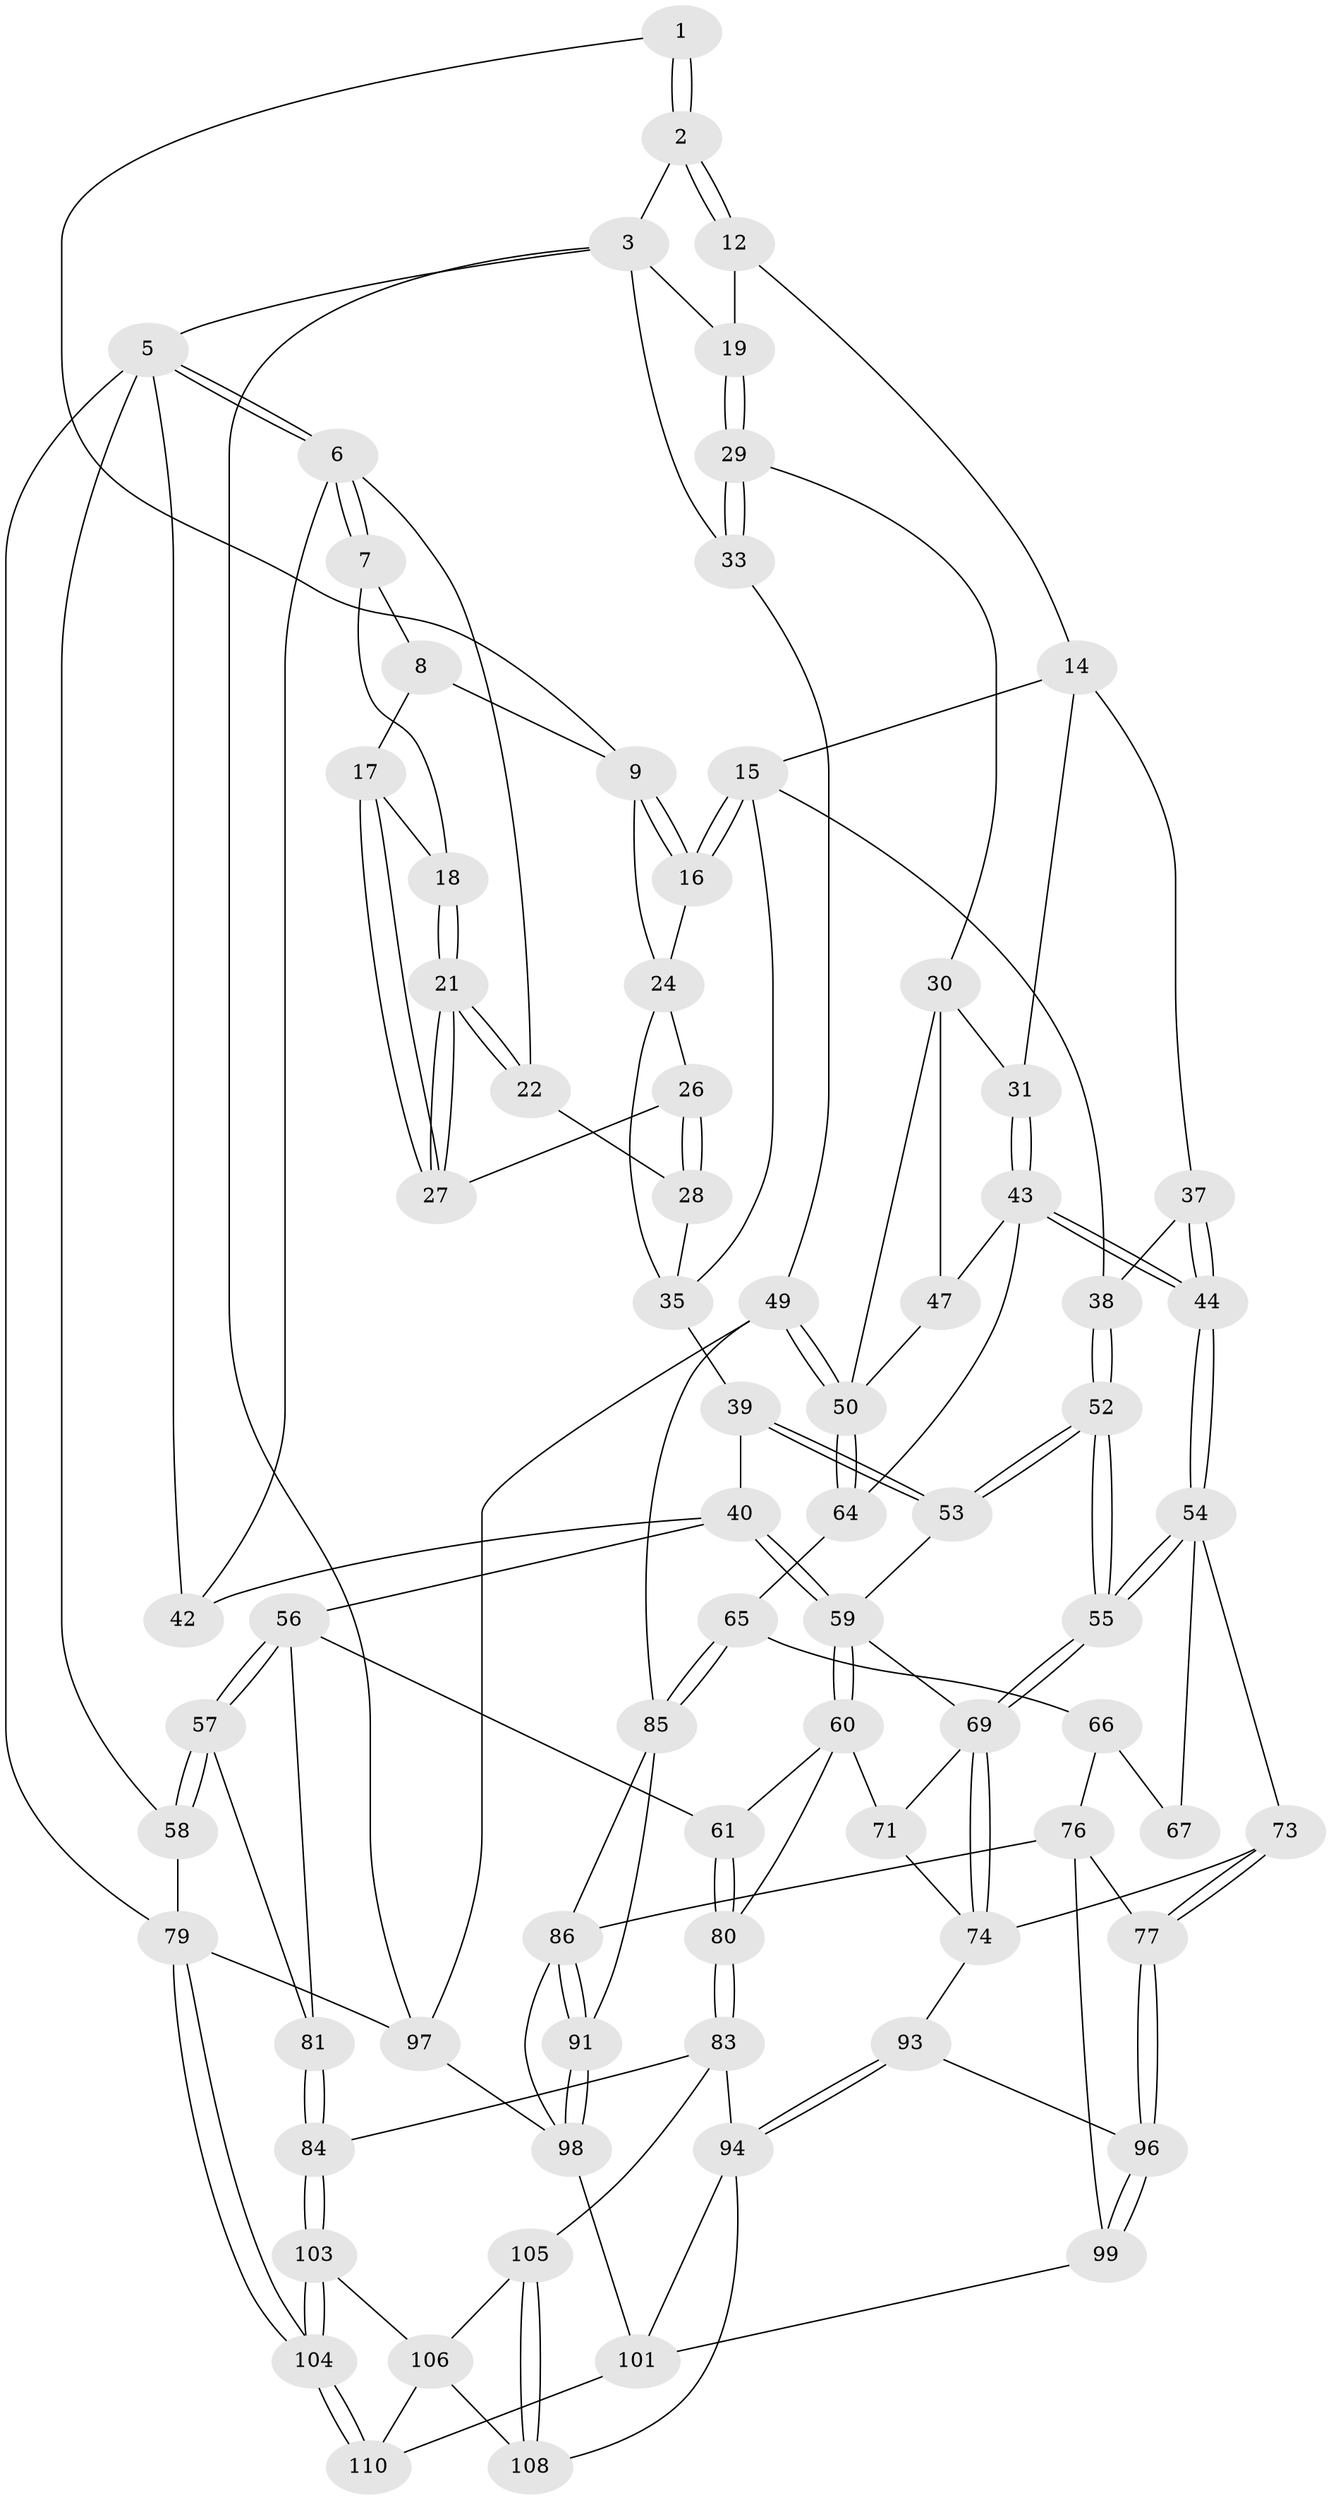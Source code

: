 // Generated by graph-tools (version 1.1) at 2025/52/02/27/25 19:52:40]
// undirected, 77 vertices, 175 edges
graph export_dot {
graph [start="1"]
  node [color=gray90,style=filled];
  1 [pos="+0.5364044973392639+0"];
  2 [pos="+0.7123081505183503+0"];
  3 [pos="+0.7690612322506047+0",super="+4"];
  5 [pos="+0+0",super="+45"];
  6 [pos="+0+0",super="+23"];
  7 [pos="+0.18877134873547344+0"];
  8 [pos="+0.40798151724435505+0",super="+11"];
  9 [pos="+0.5269981526778041+0",super="+10"];
  12 [pos="+0.7119322573512229+0",super="+13"];
  14 [pos="+0.6628968439610671+0.20088543528352396",super="+32"];
  15 [pos="+0.5879247528872005+0.2139684487772605",super="+34"];
  16 [pos="+0.5468738561179803+0.1862992577859394"];
  17 [pos="+0.34316175955104455+0.14165695180884866"];
  18 [pos="+0.2278662760293644+0.021927229355282508"];
  19 [pos="+0.9129319300118053+0.17134229847633095",super="+20"];
  21 [pos="+0.19322889684990122+0.1811011313696475"];
  22 [pos="+0.167966932766868+0.23316761907302636"];
  24 [pos="+0.47857028226008175+0.1772289413644802",super="+25"];
  26 [pos="+0.34340517523746306+0.2002063219407538"];
  27 [pos="+0.34246224974295925+0.14362079358124966"];
  28 [pos="+0.20606028003460547+0.23953568121445912"];
  29 [pos="+0.9284907278183628+0.1843792833147638"];
  30 [pos="+0.8156693005689558+0.310285688021981",super="+46"];
  31 [pos="+0.7346387981078913+0.2808488311382591"];
  33 [pos="+1+0.22018178195201307"];
  35 [pos="+0.3819744712785281+0.3282712861284976",super="+36"];
  37 [pos="+0.65572338964394+0.3570612222155834"];
  38 [pos="+0.5614478548233679+0.36887487097663935"];
  39 [pos="+0.3676644554566321+0.39389416917760506"];
  40 [pos="+0.2075221692813775+0.3824675040614688",super="+41"];
  42 [pos="+0.12857567679973006+0.284524589890592"];
  43 [pos="+0.7002750615208014+0.45863623067010323",super="+48"];
  44 [pos="+0.6988530931078066+0.4590805798356957"];
  47 [pos="+0.753564146084924+0.4518509794618634"];
  49 [pos="+1+0.49317766580822187",super="+89"];
  50 [pos="+1+0.48294224942451247",super="+51"];
  52 [pos="+0.5435856023672078+0.47970075463838713"];
  53 [pos="+0.37092988060054605+0.4024091703886492"];
  54 [pos="+0.670815061568272+0.47917186317999355",super="+68"];
  55 [pos="+0.5586271997100004+0.5042683065147394"];
  56 [pos="+0.09204546349454737+0.4948007106696823",super="+62"];
  57 [pos="+0+0.5389338683039478",super="+82"];
  58 [pos="+0+0.5275495090754204",super="+78"];
  59 [pos="+0.2604106211834431+0.5155009168746577",super="+63"];
  60 [pos="+0.21816566086493444+0.5530785526236388",super="+72"];
  61 [pos="+0.1932069954001838+0.561178276475285"];
  64 [pos="+0.839917505225196+0.5329548798995966"];
  65 [pos="+0.8015795741781554+0.5998586629182557"];
  66 [pos="+0.7809692119494767+0.603283430260405",super="+75"];
  67 [pos="+0.7107960856497403+0.5580813481421825"];
  69 [pos="+0.5361229690428005+0.5964471474262406",super="+70"];
  71 [pos="+0.37346408733443587+0.6364722908981281"];
  73 [pos="+0.5988603335575183+0.6567826608822555"];
  74 [pos="+0.5353165345046973+0.602138448393494",super="+92"];
  76 [pos="+0.6633610845770086+0.6944717220759905",super="+88"];
  77 [pos="+0.6129001697446029+0.6700304914509241"];
  79 [pos="+0+1"];
  80 [pos="+0.2970907128398274+0.6914186523760466"];
  81 [pos="+0.15127571689726851+0.7355438504969343"];
  83 [pos="+0.28262044943021614+0.7114918769715662",super="+95"];
  84 [pos="+0.15553812969996592+0.7463447060512512"];
  85 [pos="+0.8212620153265644+0.6407398798730417",super="+90"];
  86 [pos="+0.8160673619935812+0.660912553534148",super="+87"];
  91 [pos="+0.841043363469792+0.7576026983634188"];
  93 [pos="+0.4420329596477239+0.7896456579216733"];
  94 [pos="+0.441123353647342+0.7917710084311752",super="+107"];
  96 [pos="+0.5546903135710177+0.7786589768333366"];
  97 [pos="+1+1"];
  98 [pos="+0.834139066800962+0.7748892143848705",super="+100"];
  99 [pos="+0.6656851158935514+0.9298117271434917"];
  101 [pos="+0.7643174875514419+1",super="+102"];
  103 [pos="+0.11949632103952176+0.9060543927765397"];
  104 [pos="+0+1"];
  105 [pos="+0.343876041450381+0.8511786441754541"];
  106 [pos="+0.21418349212987203+0.8981481157365849",super="+109"];
  108 [pos="+0.4008497484783769+0.9592502271958502"];
  110 [pos="+0.4564148853590078+1"];
  1 -- 2;
  1 -- 2;
  1 -- 9;
  2 -- 3;
  2 -- 12;
  2 -- 12;
  3 -- 19;
  3 -- 33;
  3 -- 5;
  3 -- 97;
  5 -- 6;
  5 -- 6;
  5 -- 79;
  5 -- 42;
  5 -- 58;
  6 -- 7;
  6 -- 7;
  6 -- 42;
  6 -- 22;
  7 -- 8;
  7 -- 18;
  8 -- 17;
  8 -- 9;
  9 -- 16;
  9 -- 16;
  9 -- 24;
  12 -- 14;
  12 -- 19 [weight=2];
  14 -- 15;
  14 -- 37;
  14 -- 31;
  15 -- 16;
  15 -- 16;
  15 -- 35;
  15 -- 38;
  16 -- 24;
  17 -- 18;
  17 -- 27;
  17 -- 27;
  18 -- 21;
  18 -- 21;
  19 -- 29;
  19 -- 29;
  21 -- 22;
  21 -- 22;
  21 -- 27;
  21 -- 27;
  22 -- 28;
  24 -- 26;
  24 -- 35;
  26 -- 27;
  26 -- 28;
  26 -- 28;
  28 -- 35;
  29 -- 30;
  29 -- 33;
  29 -- 33;
  30 -- 31;
  30 -- 47;
  30 -- 50;
  31 -- 43;
  31 -- 43;
  33 -- 49;
  35 -- 39;
  37 -- 38;
  37 -- 44;
  37 -- 44;
  38 -- 52;
  38 -- 52;
  39 -- 40;
  39 -- 53;
  39 -- 53;
  40 -- 59;
  40 -- 59;
  40 -- 56;
  40 -- 42;
  43 -- 44;
  43 -- 44;
  43 -- 64;
  43 -- 47;
  44 -- 54;
  44 -- 54;
  47 -- 50;
  49 -- 50;
  49 -- 50;
  49 -- 97;
  49 -- 85;
  50 -- 64;
  50 -- 64;
  52 -- 53;
  52 -- 53;
  52 -- 55;
  52 -- 55;
  53 -- 59;
  54 -- 55;
  54 -- 55;
  54 -- 73;
  54 -- 67;
  55 -- 69;
  55 -- 69;
  56 -- 57;
  56 -- 57;
  56 -- 81;
  56 -- 61;
  57 -- 58 [weight=2];
  57 -- 58;
  57 -- 81;
  58 -- 79;
  59 -- 60;
  59 -- 60;
  59 -- 69;
  60 -- 61;
  60 -- 80;
  60 -- 71;
  61 -- 80;
  61 -- 80;
  64 -- 65;
  65 -- 66;
  65 -- 85;
  65 -- 85;
  66 -- 67 [weight=2];
  66 -- 76;
  69 -- 74;
  69 -- 74;
  69 -- 71;
  71 -- 74;
  73 -- 74;
  73 -- 77;
  73 -- 77;
  74 -- 93;
  76 -- 77;
  76 -- 99;
  76 -- 86;
  77 -- 96;
  77 -- 96;
  79 -- 104;
  79 -- 104;
  79 -- 97;
  80 -- 83;
  80 -- 83;
  81 -- 84;
  81 -- 84;
  83 -- 84;
  83 -- 105;
  83 -- 94;
  84 -- 103;
  84 -- 103;
  85 -- 86;
  85 -- 91;
  86 -- 91;
  86 -- 91;
  86 -- 98;
  91 -- 98;
  91 -- 98;
  93 -- 94;
  93 -- 94;
  93 -- 96;
  94 -- 108;
  94 -- 101;
  96 -- 99;
  96 -- 99;
  97 -- 98;
  98 -- 101;
  99 -- 101;
  101 -- 110;
  103 -- 104;
  103 -- 104;
  103 -- 106;
  104 -- 110;
  104 -- 110;
  105 -- 106;
  105 -- 108;
  105 -- 108;
  106 -- 108;
  106 -- 110;
}
